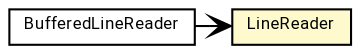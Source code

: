 #!/usr/local/bin/dot
#
# Class diagram 
# Generated by UMLGraph version R5_7_2-60-g0e99a6 (http://www.spinellis.gr/umlgraph/)
#

digraph G {
	graph [fontnames="svg"]
	edge [fontname="Roboto",fontsize=7,labelfontname="Roboto",labelfontsize=7,color="black"];
	node [fontname="Roboto",fontcolor="black",fontsize=8,shape=plaintext,margin=0,width=0,height=0];
	nodesep=0.15;
	ranksep=0.25;
	rankdir=LR;
	// de.lmu.ifi.dbs.elki.utilities.io.BufferedLineReader
	c6315910 [label=<<table title="de.lmu.ifi.dbs.elki.utilities.io.BufferedLineReader" border="0" cellborder="1" cellspacing="0" cellpadding="2" href="BufferedLineReader.html" target="_parent">
		<tr><td><table border="0" cellspacing="0" cellpadding="1">
		<tr><td align="center" balign="center"> <font face="Roboto">BufferedLineReader</font> </td></tr>
		</table></td></tr>
		</table>>, URL="BufferedLineReader.html"];
	// de.lmu.ifi.dbs.elki.utilities.io.LineReader
	c6315913 [label=<<table title="de.lmu.ifi.dbs.elki.utilities.io.LineReader" border="0" cellborder="1" cellspacing="0" cellpadding="2" bgcolor="lemonChiffon" href="LineReader.html" target="_parent">
		<tr><td><table border="0" cellspacing="0" cellpadding="1">
		<tr><td align="center" balign="center"> <font face="Roboto">LineReader</font> </td></tr>
		</table></td></tr>
		</table>>, URL="LineReader.html"];
	// de.lmu.ifi.dbs.elki.utilities.io.BufferedLineReader navassoc de.lmu.ifi.dbs.elki.utilities.io.LineReader
	c6315910 -> c6315913 [arrowhead=open,weight=1];
}


